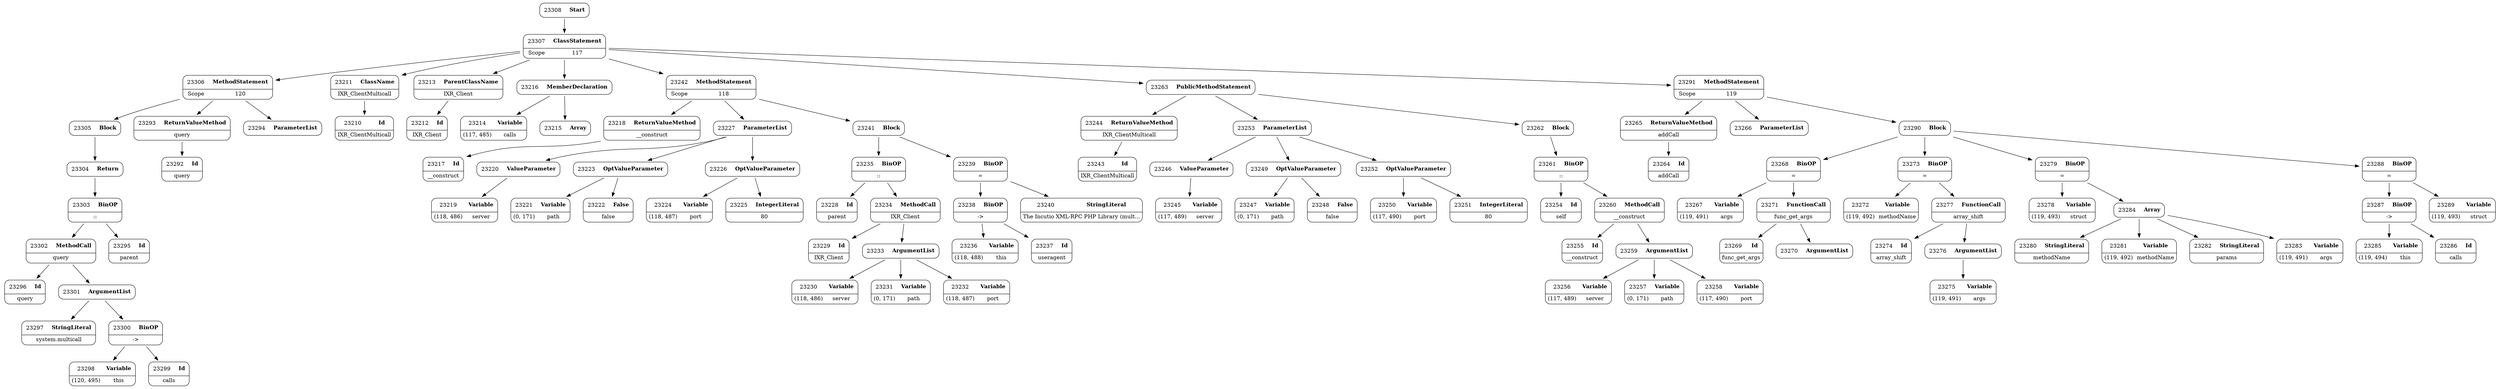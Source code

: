 digraph ast {
node [shape=none];
23296 [label=<<TABLE border='1' cellspacing='0' cellpadding='10' style='rounded' ><TR><TD border='0'>23296</TD><TD border='0'><B>Id</B></TD></TR><HR/><TR><TD border='0' cellpadding='5' colspan='2'>query</TD></TR></TABLE>>];
23297 [label=<<TABLE border='1' cellspacing='0' cellpadding='10' style='rounded' ><TR><TD border='0'>23297</TD><TD border='0'><B>StringLiteral</B></TD></TR><HR/><TR><TD border='0' cellpadding='5' colspan='2'>system.multicall</TD></TR></TABLE>>];
23298 [label=<<TABLE border='1' cellspacing='0' cellpadding='10' style='rounded' ><TR><TD border='0'>23298</TD><TD border='0'><B>Variable</B></TD></TR><HR/><TR><TD border='0' cellpadding='5'>(120, 495)</TD><TD border='0' cellpadding='5'>this</TD></TR></TABLE>>];
23299 [label=<<TABLE border='1' cellspacing='0' cellpadding='10' style='rounded' ><TR><TD border='0'>23299</TD><TD border='0'><B>Id</B></TD></TR><HR/><TR><TD border='0' cellpadding='5' colspan='2'>calls</TD></TR></TABLE>>];
23300 [label=<<TABLE border='1' cellspacing='0' cellpadding='10' style='rounded' ><TR><TD border='0'>23300</TD><TD border='0'><B>BinOP</B></TD></TR><HR/><TR><TD border='0' cellpadding='5' colspan='2'>-&gt;</TD></TR></TABLE>>];
23300 -> 23298 [weight=2];
23300 -> 23299 [weight=2];
23301 [label=<<TABLE border='1' cellspacing='0' cellpadding='10' style='rounded' ><TR><TD border='0'>23301</TD><TD border='0'><B>ArgumentList</B></TD></TR></TABLE>>];
23301 -> 23297 [weight=2];
23301 -> 23300 [weight=2];
23302 [label=<<TABLE border='1' cellspacing='0' cellpadding='10' style='rounded' ><TR><TD border='0'>23302</TD><TD border='0'><B>MethodCall</B></TD></TR><HR/><TR><TD border='0' cellpadding='5' colspan='2'>query</TD></TR></TABLE>>];
23302 -> 23296 [weight=2];
23302 -> 23301 [weight=2];
23303 [label=<<TABLE border='1' cellspacing='0' cellpadding='10' style='rounded' ><TR><TD border='0'>23303</TD><TD border='0'><B>BinOP</B></TD></TR><HR/><TR><TD border='0' cellpadding='5' colspan='2'>::</TD></TR></TABLE>>];
23303 -> 23295 [weight=2];
23303 -> 23302 [weight=2];
23304 [label=<<TABLE border='1' cellspacing='0' cellpadding='10' style='rounded' ><TR><TD border='0'>23304</TD><TD border='0'><B>Return</B></TD></TR></TABLE>>];
23304 -> 23303 [weight=2];
23305 [label=<<TABLE border='1' cellspacing='0' cellpadding='10' style='rounded' ><TR><TD border='0'>23305</TD><TD border='0'><B>Block</B></TD></TR></TABLE>>];
23305 -> 23304 [weight=2];
23306 [label=<<TABLE border='1' cellspacing='0' cellpadding='10' style='rounded' ><TR><TD border='0'>23306</TD><TD border='0'><B>MethodStatement</B></TD></TR><HR/><TR><TD border='0' cellpadding='5'>Scope</TD><TD border='0' cellpadding='5'>120</TD></TR></TABLE>>];
23306 -> 23293 [weight=2];
23306 -> 23294 [weight=2];
23306 -> 23305 [weight=2];
23307 [label=<<TABLE border='1' cellspacing='0' cellpadding='10' style='rounded' ><TR><TD border='0'>23307</TD><TD border='0'><B>ClassStatement</B></TD></TR><HR/><TR><TD border='0' cellpadding='5'>Scope</TD><TD border='0' cellpadding='5'>117</TD></TR></TABLE>>];
23307 -> 23211 [weight=2];
23307 -> 23213 [weight=2];
23307 -> 23216 [weight=2];
23307 -> 23242 [weight=2];
23307 -> 23263 [weight=2];
23307 -> 23291 [weight=2];
23307 -> 23306 [weight=2];
23308 [label=<<TABLE border='1' cellspacing='0' cellpadding='10' style='rounded' ><TR><TD border='0'>23308</TD><TD border='0'><B>Start</B></TD></TR></TABLE>>];
23308 -> 23307 [weight=2];
23210 [label=<<TABLE border='1' cellspacing='0' cellpadding='10' style='rounded' ><TR><TD border='0'>23210</TD><TD border='0'><B>Id</B></TD></TR><HR/><TR><TD border='0' cellpadding='5' colspan='2'>IXR_ClientMulticall</TD></TR></TABLE>>];
23211 [label=<<TABLE border='1' cellspacing='0' cellpadding='10' style='rounded' ><TR><TD border='0'>23211</TD><TD border='0'><B>ClassName</B></TD></TR><HR/><TR><TD border='0' cellpadding='5' colspan='2'>IXR_ClientMulticall</TD></TR></TABLE>>];
23211 -> 23210 [weight=2];
23212 [label=<<TABLE border='1' cellspacing='0' cellpadding='10' style='rounded' ><TR><TD border='0'>23212</TD><TD border='0'><B>Id</B></TD></TR><HR/><TR><TD border='0' cellpadding='5' colspan='2'>IXR_Client</TD></TR></TABLE>>];
23213 [label=<<TABLE border='1' cellspacing='0' cellpadding='10' style='rounded' ><TR><TD border='0'>23213</TD><TD border='0'><B>ParentClassName</B></TD></TR><HR/><TR><TD border='0' cellpadding='5' colspan='2'>IXR_Client</TD></TR></TABLE>>];
23213 -> 23212 [weight=2];
23214 [label=<<TABLE border='1' cellspacing='0' cellpadding='10' style='rounded' ><TR><TD border='0'>23214</TD><TD border='0'><B>Variable</B></TD></TR><HR/><TR><TD border='0' cellpadding='5'>(117, 485)</TD><TD border='0' cellpadding='5'>calls</TD></TR></TABLE>>];
23215 [label=<<TABLE border='1' cellspacing='0' cellpadding='10' style='rounded' ><TR><TD border='0'>23215</TD><TD border='0'><B>Array</B></TD></TR></TABLE>>];
23216 [label=<<TABLE border='1' cellspacing='0' cellpadding='10' style='rounded' ><TR><TD border='0'>23216</TD><TD border='0'><B>MemberDeclaration</B></TD></TR></TABLE>>];
23216 -> 23214 [weight=2];
23216 -> 23215 [weight=2];
23217 [label=<<TABLE border='1' cellspacing='0' cellpadding='10' style='rounded' ><TR><TD border='0'>23217</TD><TD border='0'><B>Id</B></TD></TR><HR/><TR><TD border='0' cellpadding='5' colspan='2'>__construct</TD></TR></TABLE>>];
23218 [label=<<TABLE border='1' cellspacing='0' cellpadding='10' style='rounded' ><TR><TD border='0'>23218</TD><TD border='0'><B>ReturnValueMethod</B></TD></TR><HR/><TR><TD border='0' cellpadding='5' colspan='2'>__construct</TD></TR></TABLE>>];
23218 -> 23217 [weight=2];
23219 [label=<<TABLE border='1' cellspacing='0' cellpadding='10' style='rounded' ><TR><TD border='0'>23219</TD><TD border='0'><B>Variable</B></TD></TR><HR/><TR><TD border='0' cellpadding='5'>(118, 486)</TD><TD border='0' cellpadding='5'>server</TD></TR></TABLE>>];
23220 [label=<<TABLE border='1' cellspacing='0' cellpadding='10' style='rounded' ><TR><TD border='0'>23220</TD><TD border='0'><B>ValueParameter</B></TD></TR></TABLE>>];
23220 -> 23219 [weight=2];
23221 [label=<<TABLE border='1' cellspacing='0' cellpadding='10' style='rounded' ><TR><TD border='0'>23221</TD><TD border='0'><B>Variable</B></TD></TR><HR/><TR><TD border='0' cellpadding='5'>(0, 171)</TD><TD border='0' cellpadding='5'>path</TD></TR></TABLE>>];
23222 [label=<<TABLE border='1' cellspacing='0' cellpadding='10' style='rounded' ><TR><TD border='0'>23222</TD><TD border='0'><B>False</B></TD></TR><HR/><TR><TD border='0' cellpadding='5' colspan='2'>false</TD></TR></TABLE>>];
23223 [label=<<TABLE border='1' cellspacing='0' cellpadding='10' style='rounded' ><TR><TD border='0'>23223</TD><TD border='0'><B>OptValueParameter</B></TD></TR></TABLE>>];
23223 -> 23221 [weight=2];
23223 -> 23222 [weight=2];
23224 [label=<<TABLE border='1' cellspacing='0' cellpadding='10' style='rounded' ><TR><TD border='0'>23224</TD><TD border='0'><B>Variable</B></TD></TR><HR/><TR><TD border='0' cellpadding='5'>(118, 487)</TD><TD border='0' cellpadding='5'>port</TD></TR></TABLE>>];
23225 [label=<<TABLE border='1' cellspacing='0' cellpadding='10' style='rounded' ><TR><TD border='0'>23225</TD><TD border='0'><B>IntegerLiteral</B></TD></TR><HR/><TR><TD border='0' cellpadding='5' colspan='2'>80</TD></TR></TABLE>>];
23226 [label=<<TABLE border='1' cellspacing='0' cellpadding='10' style='rounded' ><TR><TD border='0'>23226</TD><TD border='0'><B>OptValueParameter</B></TD></TR></TABLE>>];
23226 -> 23224 [weight=2];
23226 -> 23225 [weight=2];
23227 [label=<<TABLE border='1' cellspacing='0' cellpadding='10' style='rounded' ><TR><TD border='0'>23227</TD><TD border='0'><B>ParameterList</B></TD></TR></TABLE>>];
23227 -> 23220 [weight=2];
23227 -> 23223 [weight=2];
23227 -> 23226 [weight=2];
23228 [label=<<TABLE border='1' cellspacing='0' cellpadding='10' style='rounded' ><TR><TD border='0'>23228</TD><TD border='0'><B>Id</B></TD></TR><HR/><TR><TD border='0' cellpadding='5' colspan='2'>parent</TD></TR></TABLE>>];
23229 [label=<<TABLE border='1' cellspacing='0' cellpadding='10' style='rounded' ><TR><TD border='0'>23229</TD><TD border='0'><B>Id</B></TD></TR><HR/><TR><TD border='0' cellpadding='5' colspan='2'>IXR_Client</TD></TR></TABLE>>];
23230 [label=<<TABLE border='1' cellspacing='0' cellpadding='10' style='rounded' ><TR><TD border='0'>23230</TD><TD border='0'><B>Variable</B></TD></TR><HR/><TR><TD border='0' cellpadding='5'>(118, 486)</TD><TD border='0' cellpadding='5'>server</TD></TR></TABLE>>];
23231 [label=<<TABLE border='1' cellspacing='0' cellpadding='10' style='rounded' ><TR><TD border='0'>23231</TD><TD border='0'><B>Variable</B></TD></TR><HR/><TR><TD border='0' cellpadding='5'>(0, 171)</TD><TD border='0' cellpadding='5'>path</TD></TR></TABLE>>];
23232 [label=<<TABLE border='1' cellspacing='0' cellpadding='10' style='rounded' ><TR><TD border='0'>23232</TD><TD border='0'><B>Variable</B></TD></TR><HR/><TR><TD border='0' cellpadding='5'>(118, 487)</TD><TD border='0' cellpadding='5'>port</TD></TR></TABLE>>];
23233 [label=<<TABLE border='1' cellspacing='0' cellpadding='10' style='rounded' ><TR><TD border='0'>23233</TD><TD border='0'><B>ArgumentList</B></TD></TR></TABLE>>];
23233 -> 23230 [weight=2];
23233 -> 23231 [weight=2];
23233 -> 23232 [weight=2];
23234 [label=<<TABLE border='1' cellspacing='0' cellpadding='10' style='rounded' ><TR><TD border='0'>23234</TD><TD border='0'><B>MethodCall</B></TD></TR><HR/><TR><TD border='0' cellpadding='5' colspan='2'>IXR_Client</TD></TR></TABLE>>];
23234 -> 23229 [weight=2];
23234 -> 23233 [weight=2];
23235 [label=<<TABLE border='1' cellspacing='0' cellpadding='10' style='rounded' ><TR><TD border='0'>23235</TD><TD border='0'><B>BinOP</B></TD></TR><HR/><TR><TD border='0' cellpadding='5' colspan='2'>::</TD></TR></TABLE>>];
23235 -> 23228 [weight=2];
23235 -> 23234 [weight=2];
23236 [label=<<TABLE border='1' cellspacing='0' cellpadding='10' style='rounded' ><TR><TD border='0'>23236</TD><TD border='0'><B>Variable</B></TD></TR><HR/><TR><TD border='0' cellpadding='5'>(118, 488)</TD><TD border='0' cellpadding='5'>this</TD></TR></TABLE>>];
23237 [label=<<TABLE border='1' cellspacing='0' cellpadding='10' style='rounded' ><TR><TD border='0'>23237</TD><TD border='0'><B>Id</B></TD></TR><HR/><TR><TD border='0' cellpadding='5' colspan='2'>useragent</TD></TR></TABLE>>];
23238 [label=<<TABLE border='1' cellspacing='0' cellpadding='10' style='rounded' ><TR><TD border='0'>23238</TD><TD border='0'><B>BinOP</B></TD></TR><HR/><TR><TD border='0' cellpadding='5' colspan='2'>-&gt;</TD></TR></TABLE>>];
23238 -> 23236 [weight=2];
23238 -> 23237 [weight=2];
23239 [label=<<TABLE border='1' cellspacing='0' cellpadding='10' style='rounded' ><TR><TD border='0'>23239</TD><TD border='0'><B>BinOP</B></TD></TR><HR/><TR><TD border='0' cellpadding='5' colspan='2'>=</TD></TR></TABLE>>];
23239 -> 23238 [weight=2];
23239 -> 23240 [weight=2];
23240 [label=<<TABLE border='1' cellspacing='0' cellpadding='10' style='rounded' ><TR><TD border='0'>23240</TD><TD border='0'><B>StringLiteral</B></TD></TR><HR/><TR><TD border='0' cellpadding='5' colspan='2'>The Incutio XML-RPC PHP Library (mult...</TD></TR></TABLE>>];
23241 [label=<<TABLE border='1' cellspacing='0' cellpadding='10' style='rounded' ><TR><TD border='0'>23241</TD><TD border='0'><B>Block</B></TD></TR></TABLE>>];
23241 -> 23235 [weight=2];
23241 -> 23239 [weight=2];
23242 [label=<<TABLE border='1' cellspacing='0' cellpadding='10' style='rounded' ><TR><TD border='0'>23242</TD><TD border='0'><B>MethodStatement</B></TD></TR><HR/><TR><TD border='0' cellpadding='5'>Scope</TD><TD border='0' cellpadding='5'>118</TD></TR></TABLE>>];
23242 -> 23218 [weight=2];
23242 -> 23227 [weight=2];
23242 -> 23241 [weight=2];
23243 [label=<<TABLE border='1' cellspacing='0' cellpadding='10' style='rounded' ><TR><TD border='0'>23243</TD><TD border='0'><B>Id</B></TD></TR><HR/><TR><TD border='0' cellpadding='5' colspan='2'>IXR_ClientMulticall</TD></TR></TABLE>>];
23244 [label=<<TABLE border='1' cellspacing='0' cellpadding='10' style='rounded' ><TR><TD border='0'>23244</TD><TD border='0'><B>ReturnValueMethod</B></TD></TR><HR/><TR><TD border='0' cellpadding='5' colspan='2'>IXR_ClientMulticall</TD></TR></TABLE>>];
23244 -> 23243 [weight=2];
23245 [label=<<TABLE border='1' cellspacing='0' cellpadding='10' style='rounded' ><TR><TD border='0'>23245</TD><TD border='0'><B>Variable</B></TD></TR><HR/><TR><TD border='0' cellpadding='5'>(117, 489)</TD><TD border='0' cellpadding='5'>server</TD></TR></TABLE>>];
23246 [label=<<TABLE border='1' cellspacing='0' cellpadding='10' style='rounded' ><TR><TD border='0'>23246</TD><TD border='0'><B>ValueParameter</B></TD></TR></TABLE>>];
23246 -> 23245 [weight=2];
23247 [label=<<TABLE border='1' cellspacing='0' cellpadding='10' style='rounded' ><TR><TD border='0'>23247</TD><TD border='0'><B>Variable</B></TD></TR><HR/><TR><TD border='0' cellpadding='5'>(0, 171)</TD><TD border='0' cellpadding='5'>path</TD></TR></TABLE>>];
23248 [label=<<TABLE border='1' cellspacing='0' cellpadding='10' style='rounded' ><TR><TD border='0'>23248</TD><TD border='0'><B>False</B></TD></TR><HR/><TR><TD border='0' cellpadding='5' colspan='2'>false</TD></TR></TABLE>>];
23249 [label=<<TABLE border='1' cellspacing='0' cellpadding='10' style='rounded' ><TR><TD border='0'>23249</TD><TD border='0'><B>OptValueParameter</B></TD></TR></TABLE>>];
23249 -> 23247 [weight=2];
23249 -> 23248 [weight=2];
23250 [label=<<TABLE border='1' cellspacing='0' cellpadding='10' style='rounded' ><TR><TD border='0'>23250</TD><TD border='0'><B>Variable</B></TD></TR><HR/><TR><TD border='0' cellpadding='5'>(117, 490)</TD><TD border='0' cellpadding='5'>port</TD></TR></TABLE>>];
23251 [label=<<TABLE border='1' cellspacing='0' cellpadding='10' style='rounded' ><TR><TD border='0'>23251</TD><TD border='0'><B>IntegerLiteral</B></TD></TR><HR/><TR><TD border='0' cellpadding='5' colspan='2'>80</TD></TR></TABLE>>];
23252 [label=<<TABLE border='1' cellspacing='0' cellpadding='10' style='rounded' ><TR><TD border='0'>23252</TD><TD border='0'><B>OptValueParameter</B></TD></TR></TABLE>>];
23252 -> 23250 [weight=2];
23252 -> 23251 [weight=2];
23253 [label=<<TABLE border='1' cellspacing='0' cellpadding='10' style='rounded' ><TR><TD border='0'>23253</TD><TD border='0'><B>ParameterList</B></TD></TR></TABLE>>];
23253 -> 23246 [weight=2];
23253 -> 23249 [weight=2];
23253 -> 23252 [weight=2];
23254 [label=<<TABLE border='1' cellspacing='0' cellpadding='10' style='rounded' ><TR><TD border='0'>23254</TD><TD border='0'><B>Id</B></TD></TR><HR/><TR><TD border='0' cellpadding='5' colspan='2'>self</TD></TR></TABLE>>];
23255 [label=<<TABLE border='1' cellspacing='0' cellpadding='10' style='rounded' ><TR><TD border='0'>23255</TD><TD border='0'><B>Id</B></TD></TR><HR/><TR><TD border='0' cellpadding='5' colspan='2'>__construct</TD></TR></TABLE>>];
23256 [label=<<TABLE border='1' cellspacing='0' cellpadding='10' style='rounded' ><TR><TD border='0'>23256</TD><TD border='0'><B>Variable</B></TD></TR><HR/><TR><TD border='0' cellpadding='5'>(117, 489)</TD><TD border='0' cellpadding='5'>server</TD></TR></TABLE>>];
23257 [label=<<TABLE border='1' cellspacing='0' cellpadding='10' style='rounded' ><TR><TD border='0'>23257</TD><TD border='0'><B>Variable</B></TD></TR><HR/><TR><TD border='0' cellpadding='5'>(0, 171)</TD><TD border='0' cellpadding='5'>path</TD></TR></TABLE>>];
23258 [label=<<TABLE border='1' cellspacing='0' cellpadding='10' style='rounded' ><TR><TD border='0'>23258</TD><TD border='0'><B>Variable</B></TD></TR><HR/><TR><TD border='0' cellpadding='5'>(117, 490)</TD><TD border='0' cellpadding='5'>port</TD></TR></TABLE>>];
23259 [label=<<TABLE border='1' cellspacing='0' cellpadding='10' style='rounded' ><TR><TD border='0'>23259</TD><TD border='0'><B>ArgumentList</B></TD></TR></TABLE>>];
23259 -> 23256 [weight=2];
23259 -> 23257 [weight=2];
23259 -> 23258 [weight=2];
23260 [label=<<TABLE border='1' cellspacing='0' cellpadding='10' style='rounded' ><TR><TD border='0'>23260</TD><TD border='0'><B>MethodCall</B></TD></TR><HR/><TR><TD border='0' cellpadding='5' colspan='2'>__construct</TD></TR></TABLE>>];
23260 -> 23255 [weight=2];
23260 -> 23259 [weight=2];
23261 [label=<<TABLE border='1' cellspacing='0' cellpadding='10' style='rounded' ><TR><TD border='0'>23261</TD><TD border='0'><B>BinOP</B></TD></TR><HR/><TR><TD border='0' cellpadding='5' colspan='2'>::</TD></TR></TABLE>>];
23261 -> 23254 [weight=2];
23261 -> 23260 [weight=2];
23262 [label=<<TABLE border='1' cellspacing='0' cellpadding='10' style='rounded' ><TR><TD border='0'>23262</TD><TD border='0'><B>Block</B></TD></TR></TABLE>>];
23262 -> 23261 [weight=2];
23263 [label=<<TABLE border='1' cellspacing='0' cellpadding='10' style='rounded' ><TR><TD border='0'>23263</TD><TD border='0'><B>PublicMethodStatement</B></TD></TR></TABLE>>];
23263 -> 23244 [weight=2];
23263 -> 23253 [weight=2];
23263 -> 23262 [weight=2];
23264 [label=<<TABLE border='1' cellspacing='0' cellpadding='10' style='rounded' ><TR><TD border='0'>23264</TD><TD border='0'><B>Id</B></TD></TR><HR/><TR><TD border='0' cellpadding='5' colspan='2'>addCall</TD></TR></TABLE>>];
23265 [label=<<TABLE border='1' cellspacing='0' cellpadding='10' style='rounded' ><TR><TD border='0'>23265</TD><TD border='0'><B>ReturnValueMethod</B></TD></TR><HR/><TR><TD border='0' cellpadding='5' colspan='2'>addCall</TD></TR></TABLE>>];
23265 -> 23264 [weight=2];
23266 [label=<<TABLE border='1' cellspacing='0' cellpadding='10' style='rounded' ><TR><TD border='0'>23266</TD><TD border='0'><B>ParameterList</B></TD></TR></TABLE>>];
23267 [label=<<TABLE border='1' cellspacing='0' cellpadding='10' style='rounded' ><TR><TD border='0'>23267</TD><TD border='0'><B>Variable</B></TD></TR><HR/><TR><TD border='0' cellpadding='5'>(119, 491)</TD><TD border='0' cellpadding='5'>args</TD></TR></TABLE>>];
23268 [label=<<TABLE border='1' cellspacing='0' cellpadding='10' style='rounded' ><TR><TD border='0'>23268</TD><TD border='0'><B>BinOP</B></TD></TR><HR/><TR><TD border='0' cellpadding='5' colspan='2'>=</TD></TR></TABLE>>];
23268 -> 23267 [weight=2];
23268 -> 23271 [weight=2];
23269 [label=<<TABLE border='1' cellspacing='0' cellpadding='10' style='rounded' ><TR><TD border='0'>23269</TD><TD border='0'><B>Id</B></TD></TR><HR/><TR><TD border='0' cellpadding='5' colspan='2'>func_get_args</TD></TR></TABLE>>];
23270 [label=<<TABLE border='1' cellspacing='0' cellpadding='10' style='rounded' ><TR><TD border='0'>23270</TD><TD border='0'><B>ArgumentList</B></TD></TR></TABLE>>];
23271 [label=<<TABLE border='1' cellspacing='0' cellpadding='10' style='rounded' ><TR><TD border='0'>23271</TD><TD border='0'><B>FunctionCall</B></TD></TR><HR/><TR><TD border='0' cellpadding='5' colspan='2'>func_get_args</TD></TR></TABLE>>];
23271 -> 23269 [weight=2];
23271 -> 23270 [weight=2];
23272 [label=<<TABLE border='1' cellspacing='0' cellpadding='10' style='rounded' ><TR><TD border='0'>23272</TD><TD border='0'><B>Variable</B></TD></TR><HR/><TR><TD border='0' cellpadding='5'>(119, 492)</TD><TD border='0' cellpadding='5'>methodName</TD></TR></TABLE>>];
23273 [label=<<TABLE border='1' cellspacing='0' cellpadding='10' style='rounded' ><TR><TD border='0'>23273</TD><TD border='0'><B>BinOP</B></TD></TR><HR/><TR><TD border='0' cellpadding='5' colspan='2'>=</TD></TR></TABLE>>];
23273 -> 23272 [weight=2];
23273 -> 23277 [weight=2];
23274 [label=<<TABLE border='1' cellspacing='0' cellpadding='10' style='rounded' ><TR><TD border='0'>23274</TD><TD border='0'><B>Id</B></TD></TR><HR/><TR><TD border='0' cellpadding='5' colspan='2'>array_shift</TD></TR></TABLE>>];
23275 [label=<<TABLE border='1' cellspacing='0' cellpadding='10' style='rounded' ><TR><TD border='0'>23275</TD><TD border='0'><B>Variable</B></TD></TR><HR/><TR><TD border='0' cellpadding='5'>(119, 491)</TD><TD border='0' cellpadding='5'>args</TD></TR></TABLE>>];
23276 [label=<<TABLE border='1' cellspacing='0' cellpadding='10' style='rounded' ><TR><TD border='0'>23276</TD><TD border='0'><B>ArgumentList</B></TD></TR></TABLE>>];
23276 -> 23275 [weight=2];
23277 [label=<<TABLE border='1' cellspacing='0' cellpadding='10' style='rounded' ><TR><TD border='0'>23277</TD><TD border='0'><B>FunctionCall</B></TD></TR><HR/><TR><TD border='0' cellpadding='5' colspan='2'>array_shift</TD></TR></TABLE>>];
23277 -> 23274 [weight=2];
23277 -> 23276 [weight=2];
23278 [label=<<TABLE border='1' cellspacing='0' cellpadding='10' style='rounded' ><TR><TD border='0'>23278</TD><TD border='0'><B>Variable</B></TD></TR><HR/><TR><TD border='0' cellpadding='5'>(119, 493)</TD><TD border='0' cellpadding='5'>struct</TD></TR></TABLE>>];
23279 [label=<<TABLE border='1' cellspacing='0' cellpadding='10' style='rounded' ><TR><TD border='0'>23279</TD><TD border='0'><B>BinOP</B></TD></TR><HR/><TR><TD border='0' cellpadding='5' colspan='2'>=</TD></TR></TABLE>>];
23279 -> 23278 [weight=2];
23279 -> 23284 [weight=2];
23280 [label=<<TABLE border='1' cellspacing='0' cellpadding='10' style='rounded' ><TR><TD border='0'>23280</TD><TD border='0'><B>StringLiteral</B></TD></TR><HR/><TR><TD border='0' cellpadding='5' colspan='2'>methodName</TD></TR></TABLE>>];
23281 [label=<<TABLE border='1' cellspacing='0' cellpadding='10' style='rounded' ><TR><TD border='0'>23281</TD><TD border='0'><B>Variable</B></TD></TR><HR/><TR><TD border='0' cellpadding='5'>(119, 492)</TD><TD border='0' cellpadding='5'>methodName</TD></TR></TABLE>>];
23282 [label=<<TABLE border='1' cellspacing='0' cellpadding='10' style='rounded' ><TR><TD border='0'>23282</TD><TD border='0'><B>StringLiteral</B></TD></TR><HR/><TR><TD border='0' cellpadding='5' colspan='2'>params</TD></TR></TABLE>>];
23283 [label=<<TABLE border='1' cellspacing='0' cellpadding='10' style='rounded' ><TR><TD border='0'>23283</TD><TD border='0'><B>Variable</B></TD></TR><HR/><TR><TD border='0' cellpadding='5'>(119, 491)</TD><TD border='0' cellpadding='5'>args</TD></TR></TABLE>>];
23284 [label=<<TABLE border='1' cellspacing='0' cellpadding='10' style='rounded' ><TR><TD border='0'>23284</TD><TD border='0'><B>Array</B></TD></TR></TABLE>>];
23284 -> 23280 [weight=2];
23284 -> 23281 [weight=2];
23284 -> 23282 [weight=2];
23284 -> 23283 [weight=2];
23285 [label=<<TABLE border='1' cellspacing='0' cellpadding='10' style='rounded' ><TR><TD border='0'>23285</TD><TD border='0'><B>Variable</B></TD></TR><HR/><TR><TD border='0' cellpadding='5'>(119, 494)</TD><TD border='0' cellpadding='5'>this</TD></TR></TABLE>>];
23286 [label=<<TABLE border='1' cellspacing='0' cellpadding='10' style='rounded' ><TR><TD border='0'>23286</TD><TD border='0'><B>Id</B></TD></TR><HR/><TR><TD border='0' cellpadding='5' colspan='2'>calls</TD></TR></TABLE>>];
23287 [label=<<TABLE border='1' cellspacing='0' cellpadding='10' style='rounded' ><TR><TD border='0'>23287</TD><TD border='0'><B>BinOP</B></TD></TR><HR/><TR><TD border='0' cellpadding='5' colspan='2'>-&gt;</TD></TR></TABLE>>];
23287 -> 23285 [weight=2];
23287 -> 23286 [weight=2];
23288 [label=<<TABLE border='1' cellspacing='0' cellpadding='10' style='rounded' ><TR><TD border='0'>23288</TD><TD border='0'><B>BinOP</B></TD></TR><HR/><TR><TD border='0' cellpadding='5' colspan='2'>=</TD></TR></TABLE>>];
23288 -> 23287 [weight=2];
23288 -> 23289 [weight=2];
23289 [label=<<TABLE border='1' cellspacing='0' cellpadding='10' style='rounded' ><TR><TD border='0'>23289</TD><TD border='0'><B>Variable</B></TD></TR><HR/><TR><TD border='0' cellpadding='5'>(119, 493)</TD><TD border='0' cellpadding='5'>struct</TD></TR></TABLE>>];
23290 [label=<<TABLE border='1' cellspacing='0' cellpadding='10' style='rounded' ><TR><TD border='0'>23290</TD><TD border='0'><B>Block</B></TD></TR></TABLE>>];
23290 -> 23268 [weight=2];
23290 -> 23273 [weight=2];
23290 -> 23279 [weight=2];
23290 -> 23288 [weight=2];
23291 [label=<<TABLE border='1' cellspacing='0' cellpadding='10' style='rounded' ><TR><TD border='0'>23291</TD><TD border='0'><B>MethodStatement</B></TD></TR><HR/><TR><TD border='0' cellpadding='5'>Scope</TD><TD border='0' cellpadding='5'>119</TD></TR></TABLE>>];
23291 -> 23265 [weight=2];
23291 -> 23266 [weight=2];
23291 -> 23290 [weight=2];
23292 [label=<<TABLE border='1' cellspacing='0' cellpadding='10' style='rounded' ><TR><TD border='0'>23292</TD><TD border='0'><B>Id</B></TD></TR><HR/><TR><TD border='0' cellpadding='5' colspan='2'>query</TD></TR></TABLE>>];
23293 [label=<<TABLE border='1' cellspacing='0' cellpadding='10' style='rounded' ><TR><TD border='0'>23293</TD><TD border='0'><B>ReturnValueMethod</B></TD></TR><HR/><TR><TD border='0' cellpadding='5' colspan='2'>query</TD></TR></TABLE>>];
23293 -> 23292 [weight=2];
23294 [label=<<TABLE border='1' cellspacing='0' cellpadding='10' style='rounded' ><TR><TD border='0'>23294</TD><TD border='0'><B>ParameterList</B></TD></TR></TABLE>>];
23295 [label=<<TABLE border='1' cellspacing='0' cellpadding='10' style='rounded' ><TR><TD border='0'>23295</TD><TD border='0'><B>Id</B></TD></TR><HR/><TR><TD border='0' cellpadding='5' colspan='2'>parent</TD></TR></TABLE>>];
}
